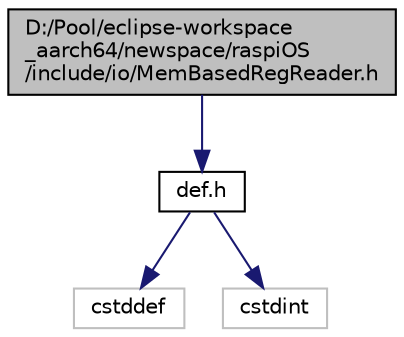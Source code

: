 digraph "D:/Pool/eclipse-workspace_aarch64/newspace/raspiOS/include/io/MemBasedRegReader.h"
{
  edge [fontname="Helvetica",fontsize="10",labelfontname="Helvetica",labelfontsize="10"];
  node [fontname="Helvetica",fontsize="10",shape=record];
  Node1564 [label="D:/Pool/eclipse-workspace\l_aarch64/newspace/raspiOS\l/include/io/MemBasedRegReader.h",height=0.2,width=0.4,color="black", fillcolor="grey75", style="filled", fontcolor="black"];
  Node1564 -> Node1565 [color="midnightblue",fontsize="10",style="solid",fontname="Helvetica"];
  Node1565 [label="def.h",height=0.2,width=0.4,color="black", fillcolor="white", style="filled",URL="$d4/da4/def_8h.html"];
  Node1565 -> Node1566 [color="midnightblue",fontsize="10",style="solid",fontname="Helvetica"];
  Node1566 [label="cstddef",height=0.2,width=0.4,color="grey75", fillcolor="white", style="filled"];
  Node1565 -> Node1567 [color="midnightblue",fontsize="10",style="solid",fontname="Helvetica"];
  Node1567 [label="cstdint",height=0.2,width=0.4,color="grey75", fillcolor="white", style="filled"];
}
